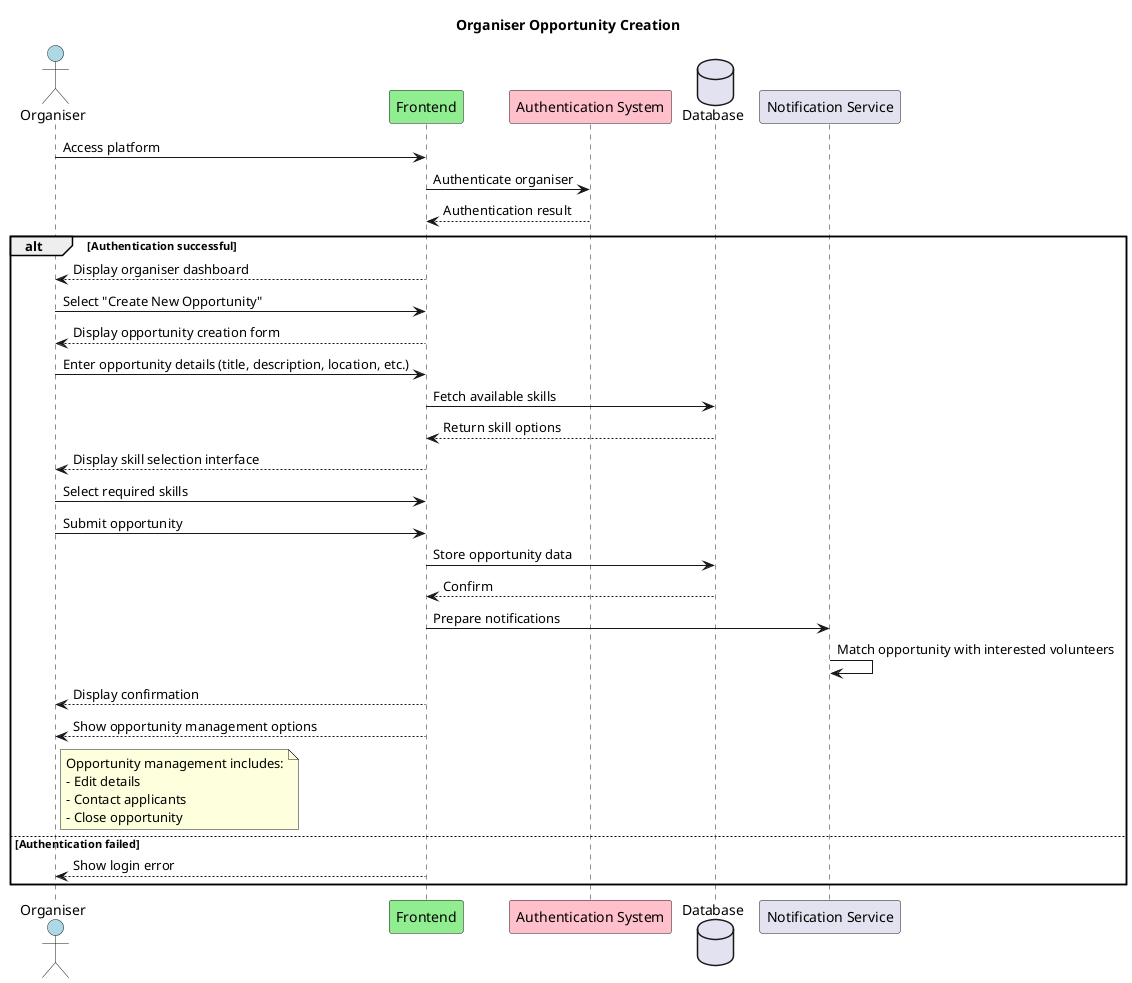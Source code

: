 @startuml
title Organiser Opportunity Creation
actor Organiser #lightblue
participant Frontend as App #lightgreen
participant "Authentication System" as Auth #pink
database "Database" as DB
participant "Notification Service" as Notify

Organiser -> App: Access platform
App -> Auth: Authenticate organiser
Auth --> App: Authentication result

alt Authentication successful
    App --> Organiser: Display organiser dashboard
    
    Organiser -> App: Select "Create New Opportunity"
    App --> Organiser: Display opportunity creation form
    
    Organiser -> App: Enter opportunity details (title, description, location, etc.)
    
    App -> DB: Fetch available skills
    DB --> App: Return skill options
    App --> Organiser: Display skill selection interface
    Organiser -> App: Select required skills
    
    Organiser -> App: Submit opportunity
    
    App -> DB: Store opportunity data
    DB --> App: Confirm
    
    App -> Notify: Prepare notifications 
    Notify -> Notify: Match opportunity with interested volunteers
    
    App --> Organiser: Display confirmation
    App --> Organiser: Show opportunity management options
    
    note right of Organiser
      Opportunity management includes:
      - Edit details
      - Contact applicants
      - Close opportunity
    end note
    
else Authentication failed
    App --> Organiser: Show login error
end

@enduml